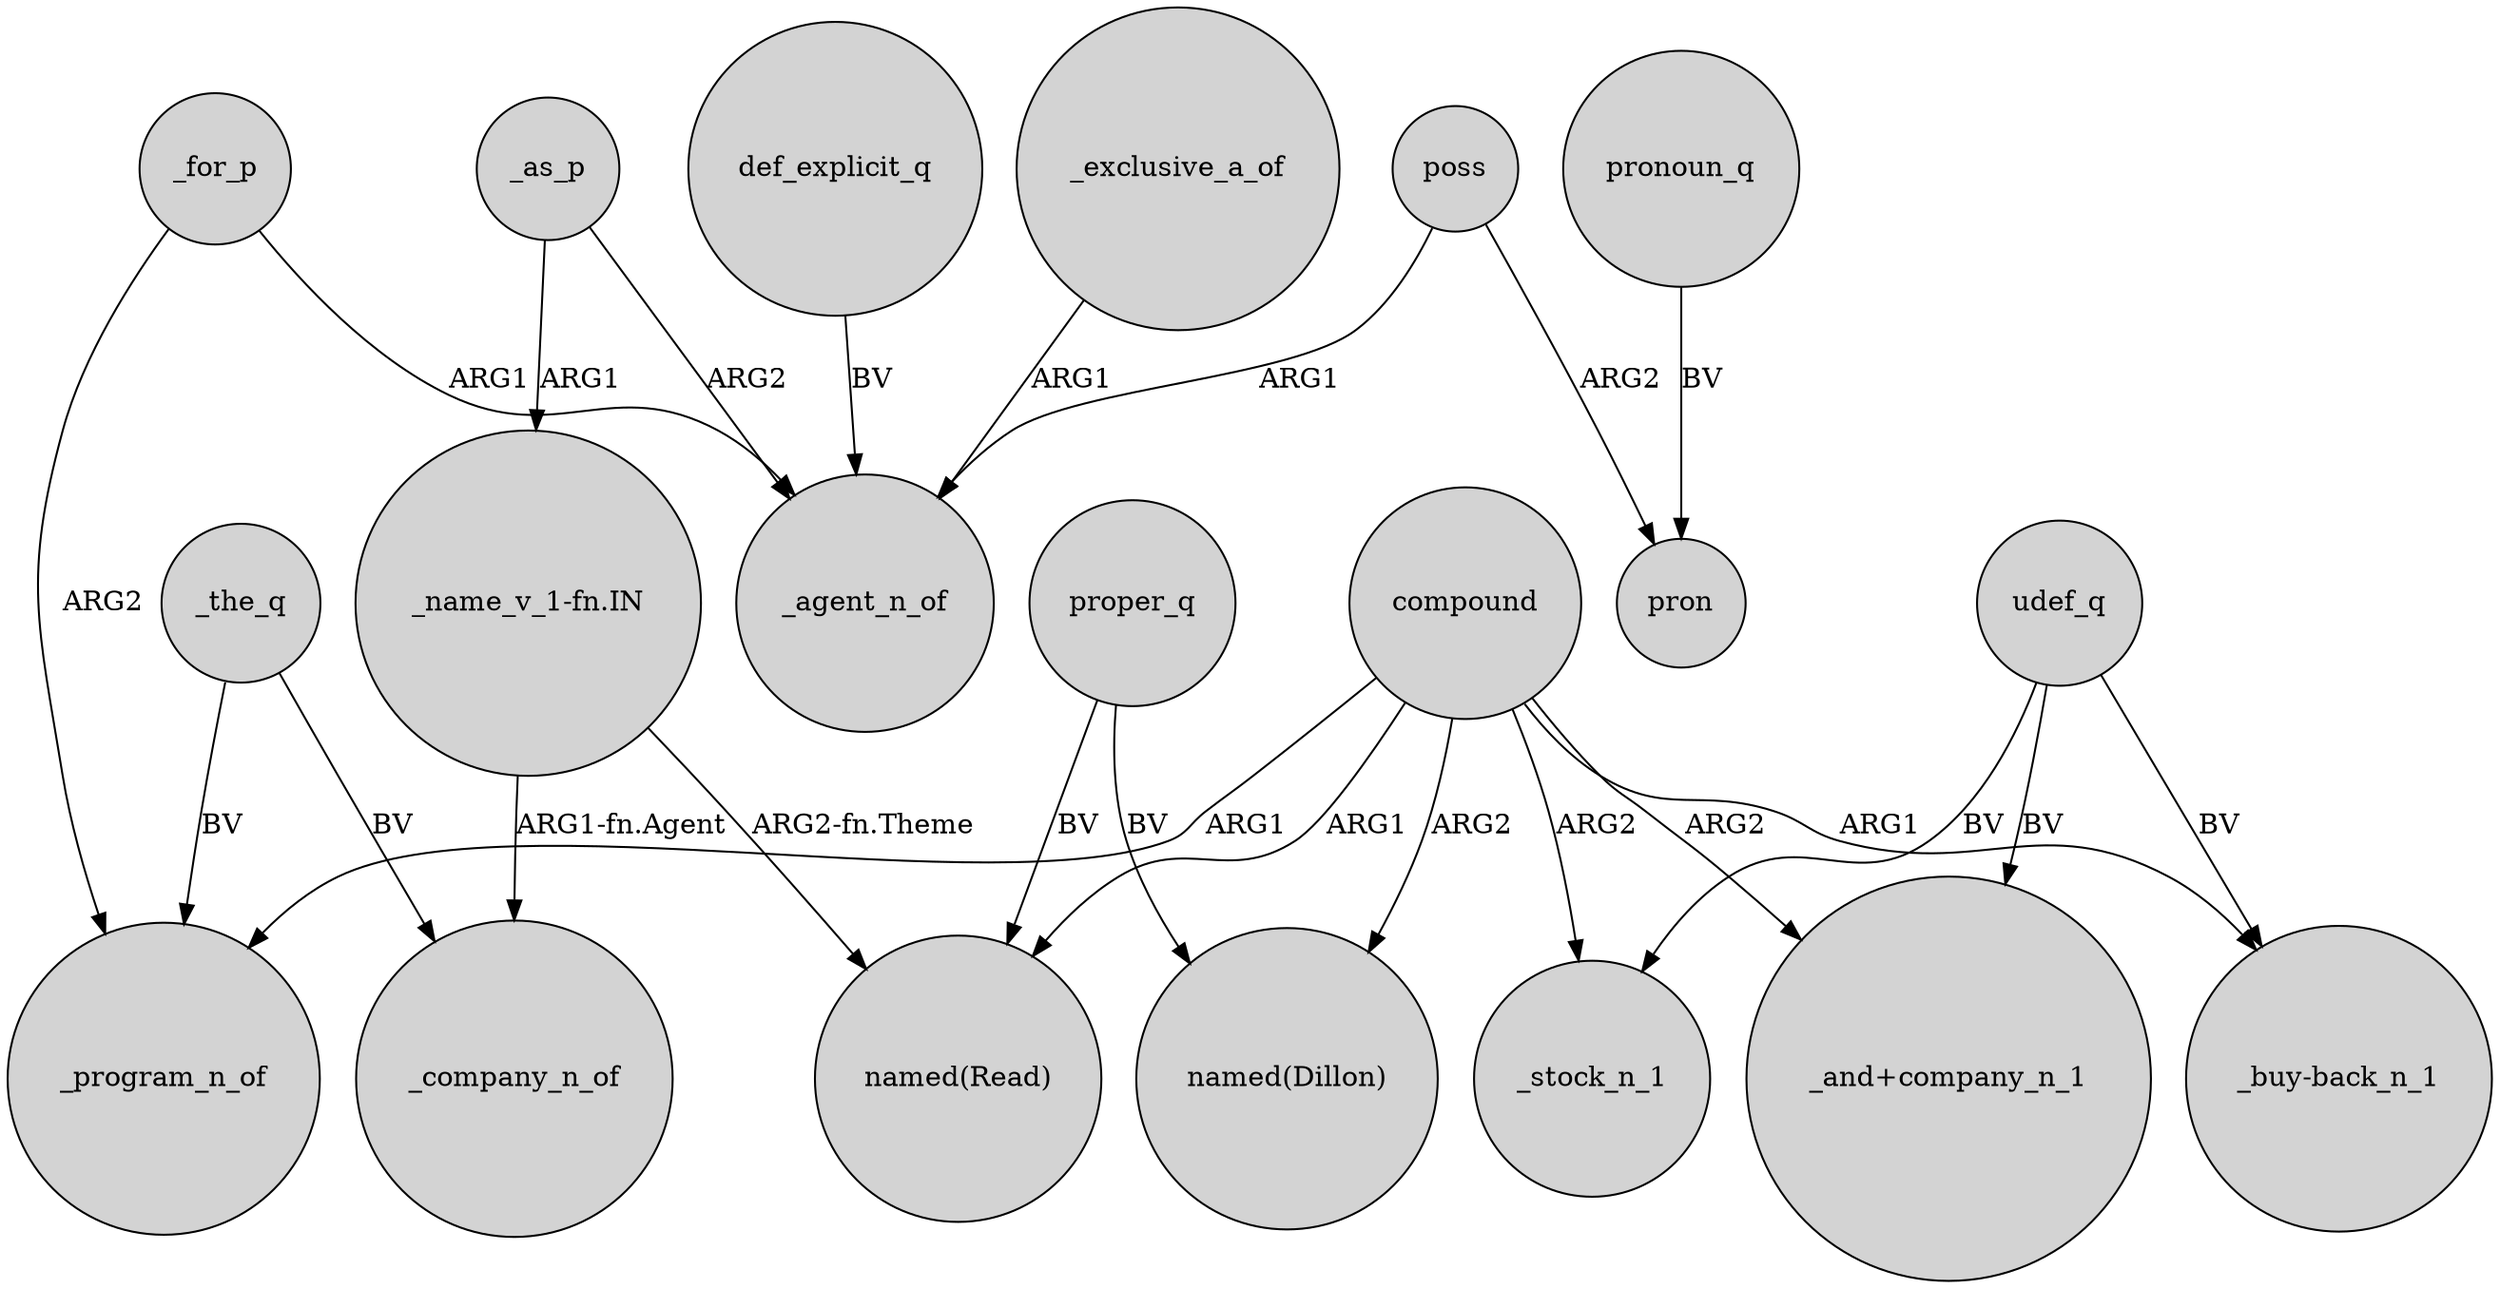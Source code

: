 digraph {
	node [shape=circle style=filled]
	compound -> "named(Read)" [label=ARG1]
	_as_p -> _agent_n_of [label=ARG2]
	poss -> pron [label=ARG2]
	"_name_v_1-fn.IN" -> "named(Read)" [label="ARG2-fn.Theme"]
	proper_q -> "named(Dillon)" [label=BV]
	_as_p -> "_name_v_1-fn.IN" [label=ARG1]
	_the_q -> _company_n_of [label=BV]
	compound -> _stock_n_1 [label=ARG2]
	pronoun_q -> pron [label=BV]
	def_explicit_q -> _agent_n_of [label=BV]
	_exclusive_a_of -> _agent_n_of [label=ARG1]
	udef_q -> _stock_n_1 [label=BV]
	compound -> "_and+company_n_1" [label=ARG2]
	_the_q -> _program_n_of [label=BV]
	udef_q -> "_buy-back_n_1" [label=BV]
	compound -> "named(Dillon)" [label=ARG2]
	_for_p -> _agent_n_of [label=ARG1]
	poss -> _agent_n_of [label=ARG1]
	compound -> "_buy-back_n_1" [label=ARG1]
	udef_q -> "_and+company_n_1" [label=BV]
	compound -> _program_n_of [label=ARG1]
	_for_p -> _program_n_of [label=ARG2]
	proper_q -> "named(Read)" [label=BV]
	"_name_v_1-fn.IN" -> _company_n_of [label="ARG1-fn.Agent"]
}
